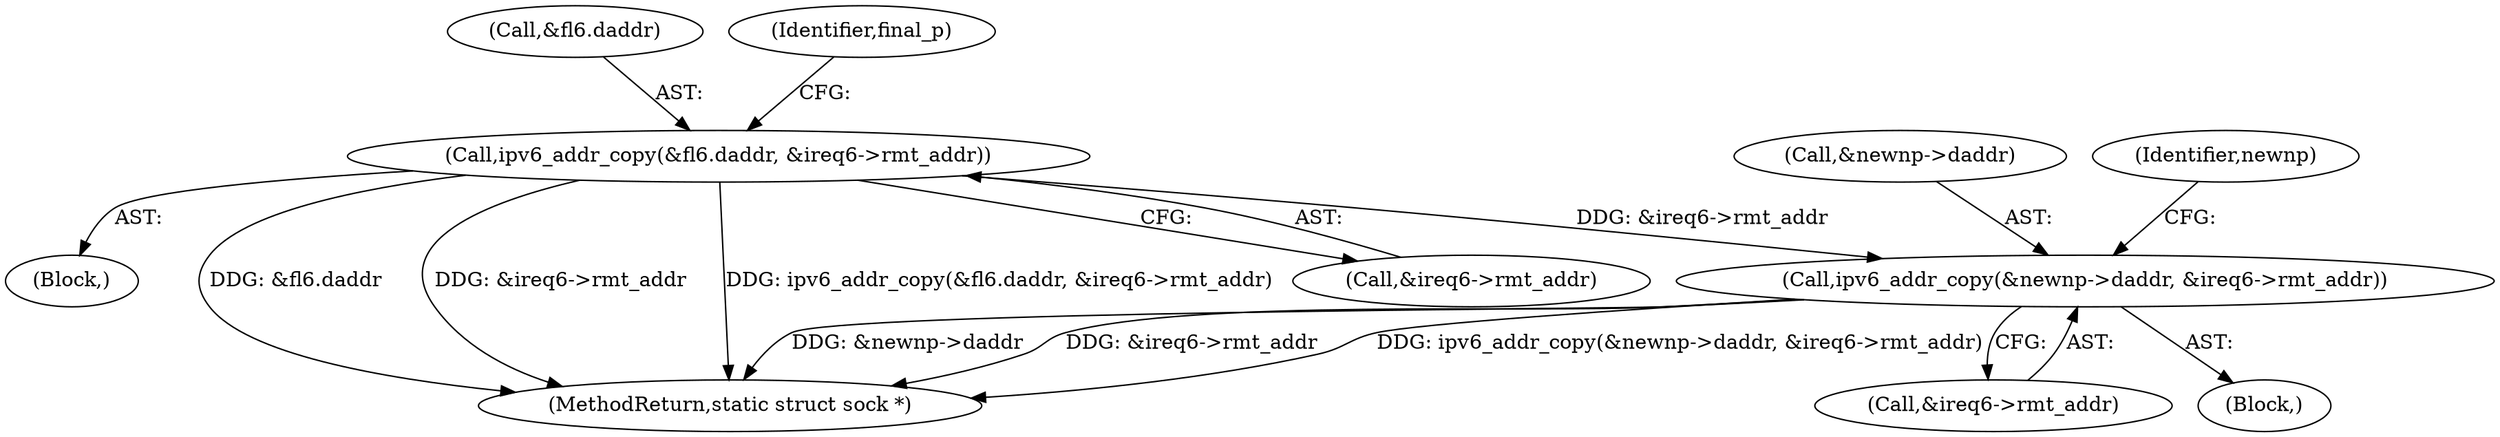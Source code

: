 digraph "0_linux_f6d8bd051c391c1c0458a30b2a7abcd939329259_1@API" {
"1000395" [label="(Call,ipv6_addr_copy(&newnp->daddr, &ireq6->rmt_addr))"];
"1000273" [label="(Call,ipv6_addr_copy(&fl6.daddr, &ireq6->rmt_addr))"];
"1000395" [label="(Call,ipv6_addr_copy(&newnp->daddr, &ireq6->rmt_addr))"];
"1000274" [label="(Call,&fl6.daddr)"];
"1000278" [label="(Call,&ireq6->rmt_addr)"];
"1000283" [label="(Identifier,final_p)"];
"1000273" [label="(Call,ipv6_addr_copy(&fl6.daddr, &ireq6->rmt_addr))"];
"1000258" [label="(Block,)"];
"1000400" [label="(Call,&ireq6->rmt_addr)"];
"1000396" [label="(Call,&newnp->daddr)"];
"1000113" [label="(Block,)"];
"1000407" [label="(Identifier,newnp)"];
"1000619" [label="(MethodReturn,static struct sock *)"];
"1000395" -> "1000113"  [label="AST: "];
"1000395" -> "1000400"  [label="CFG: "];
"1000396" -> "1000395"  [label="AST: "];
"1000400" -> "1000395"  [label="AST: "];
"1000407" -> "1000395"  [label="CFG: "];
"1000395" -> "1000619"  [label="DDG: &newnp->daddr"];
"1000395" -> "1000619"  [label="DDG: &ireq6->rmt_addr"];
"1000395" -> "1000619"  [label="DDG: ipv6_addr_copy(&newnp->daddr, &ireq6->rmt_addr)"];
"1000273" -> "1000395"  [label="DDG: &ireq6->rmt_addr"];
"1000273" -> "1000258"  [label="AST: "];
"1000273" -> "1000278"  [label="CFG: "];
"1000274" -> "1000273"  [label="AST: "];
"1000278" -> "1000273"  [label="AST: "];
"1000283" -> "1000273"  [label="CFG: "];
"1000273" -> "1000619"  [label="DDG: &fl6.daddr"];
"1000273" -> "1000619"  [label="DDG: &ireq6->rmt_addr"];
"1000273" -> "1000619"  [label="DDG: ipv6_addr_copy(&fl6.daddr, &ireq6->rmt_addr)"];
}
